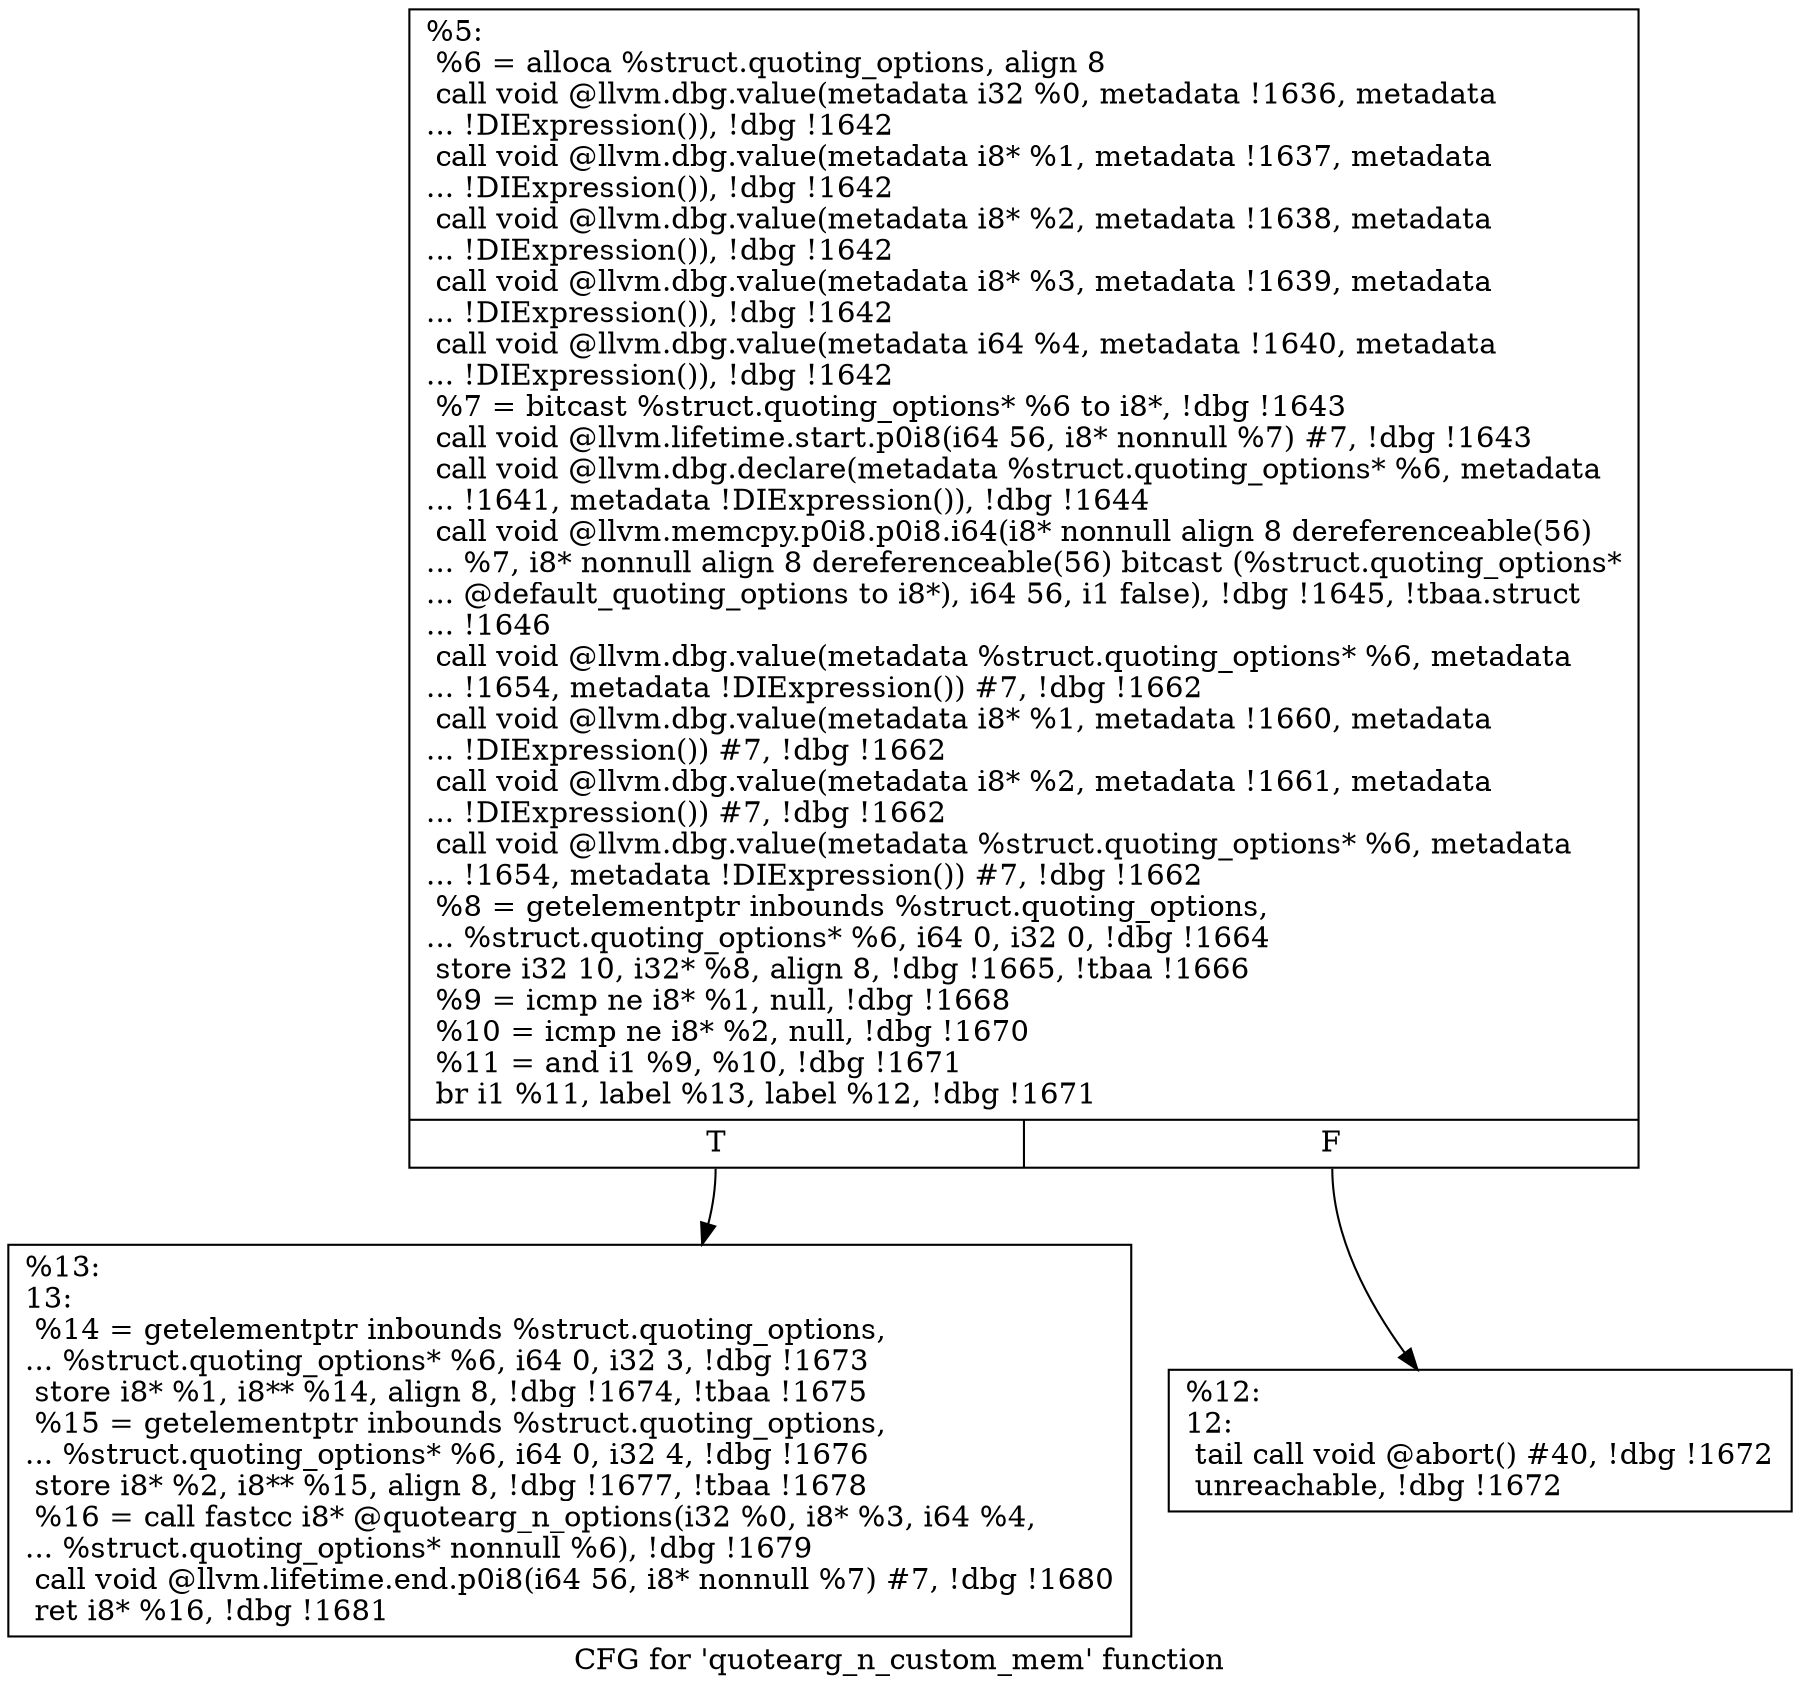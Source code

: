 digraph "CFG for 'quotearg_n_custom_mem' function" {
	label="CFG for 'quotearg_n_custom_mem' function";

	Node0x149ef50 [shape=record,label="{%5:\l  %6 = alloca %struct.quoting_options, align 8\l  call void @llvm.dbg.value(metadata i32 %0, metadata !1636, metadata\l... !DIExpression()), !dbg !1642\l  call void @llvm.dbg.value(metadata i8* %1, metadata !1637, metadata\l... !DIExpression()), !dbg !1642\l  call void @llvm.dbg.value(metadata i8* %2, metadata !1638, metadata\l... !DIExpression()), !dbg !1642\l  call void @llvm.dbg.value(metadata i8* %3, metadata !1639, metadata\l... !DIExpression()), !dbg !1642\l  call void @llvm.dbg.value(metadata i64 %4, metadata !1640, metadata\l... !DIExpression()), !dbg !1642\l  %7 = bitcast %struct.quoting_options* %6 to i8*, !dbg !1643\l  call void @llvm.lifetime.start.p0i8(i64 56, i8* nonnull %7) #7, !dbg !1643\l  call void @llvm.dbg.declare(metadata %struct.quoting_options* %6, metadata\l... !1641, metadata !DIExpression()), !dbg !1644\l  call void @llvm.memcpy.p0i8.p0i8.i64(i8* nonnull align 8 dereferenceable(56)\l... %7, i8* nonnull align 8 dereferenceable(56) bitcast (%struct.quoting_options*\l... @default_quoting_options to i8*), i64 56, i1 false), !dbg !1645, !tbaa.struct\l... !1646\l  call void @llvm.dbg.value(metadata %struct.quoting_options* %6, metadata\l... !1654, metadata !DIExpression()) #7, !dbg !1662\l  call void @llvm.dbg.value(metadata i8* %1, metadata !1660, metadata\l... !DIExpression()) #7, !dbg !1662\l  call void @llvm.dbg.value(metadata i8* %2, metadata !1661, metadata\l... !DIExpression()) #7, !dbg !1662\l  call void @llvm.dbg.value(metadata %struct.quoting_options* %6, metadata\l... !1654, metadata !DIExpression()) #7, !dbg !1662\l  %8 = getelementptr inbounds %struct.quoting_options,\l... %struct.quoting_options* %6, i64 0, i32 0, !dbg !1664\l  store i32 10, i32* %8, align 8, !dbg !1665, !tbaa !1666\l  %9 = icmp ne i8* %1, null, !dbg !1668\l  %10 = icmp ne i8* %2, null, !dbg !1670\l  %11 = and i1 %9, %10, !dbg !1671\l  br i1 %11, label %13, label %12, !dbg !1671\l|{<s0>T|<s1>F}}"];
	Node0x149ef50:s0 -> Node0x14a0de0;
	Node0x149ef50:s1 -> Node0x14a0d90;
	Node0x14a0d90 [shape=record,label="{%12:\l12:                                               \l  tail call void @abort() #40, !dbg !1672\l  unreachable, !dbg !1672\l}"];
	Node0x14a0de0 [shape=record,label="{%13:\l13:                                               \l  %14 = getelementptr inbounds %struct.quoting_options,\l... %struct.quoting_options* %6, i64 0, i32 3, !dbg !1673\l  store i8* %1, i8** %14, align 8, !dbg !1674, !tbaa !1675\l  %15 = getelementptr inbounds %struct.quoting_options,\l... %struct.quoting_options* %6, i64 0, i32 4, !dbg !1676\l  store i8* %2, i8** %15, align 8, !dbg !1677, !tbaa !1678\l  %16 = call fastcc i8* @quotearg_n_options(i32 %0, i8* %3, i64 %4,\l... %struct.quoting_options* nonnull %6), !dbg !1679\l  call void @llvm.lifetime.end.p0i8(i64 56, i8* nonnull %7) #7, !dbg !1680\l  ret i8* %16, !dbg !1681\l}"];
}
